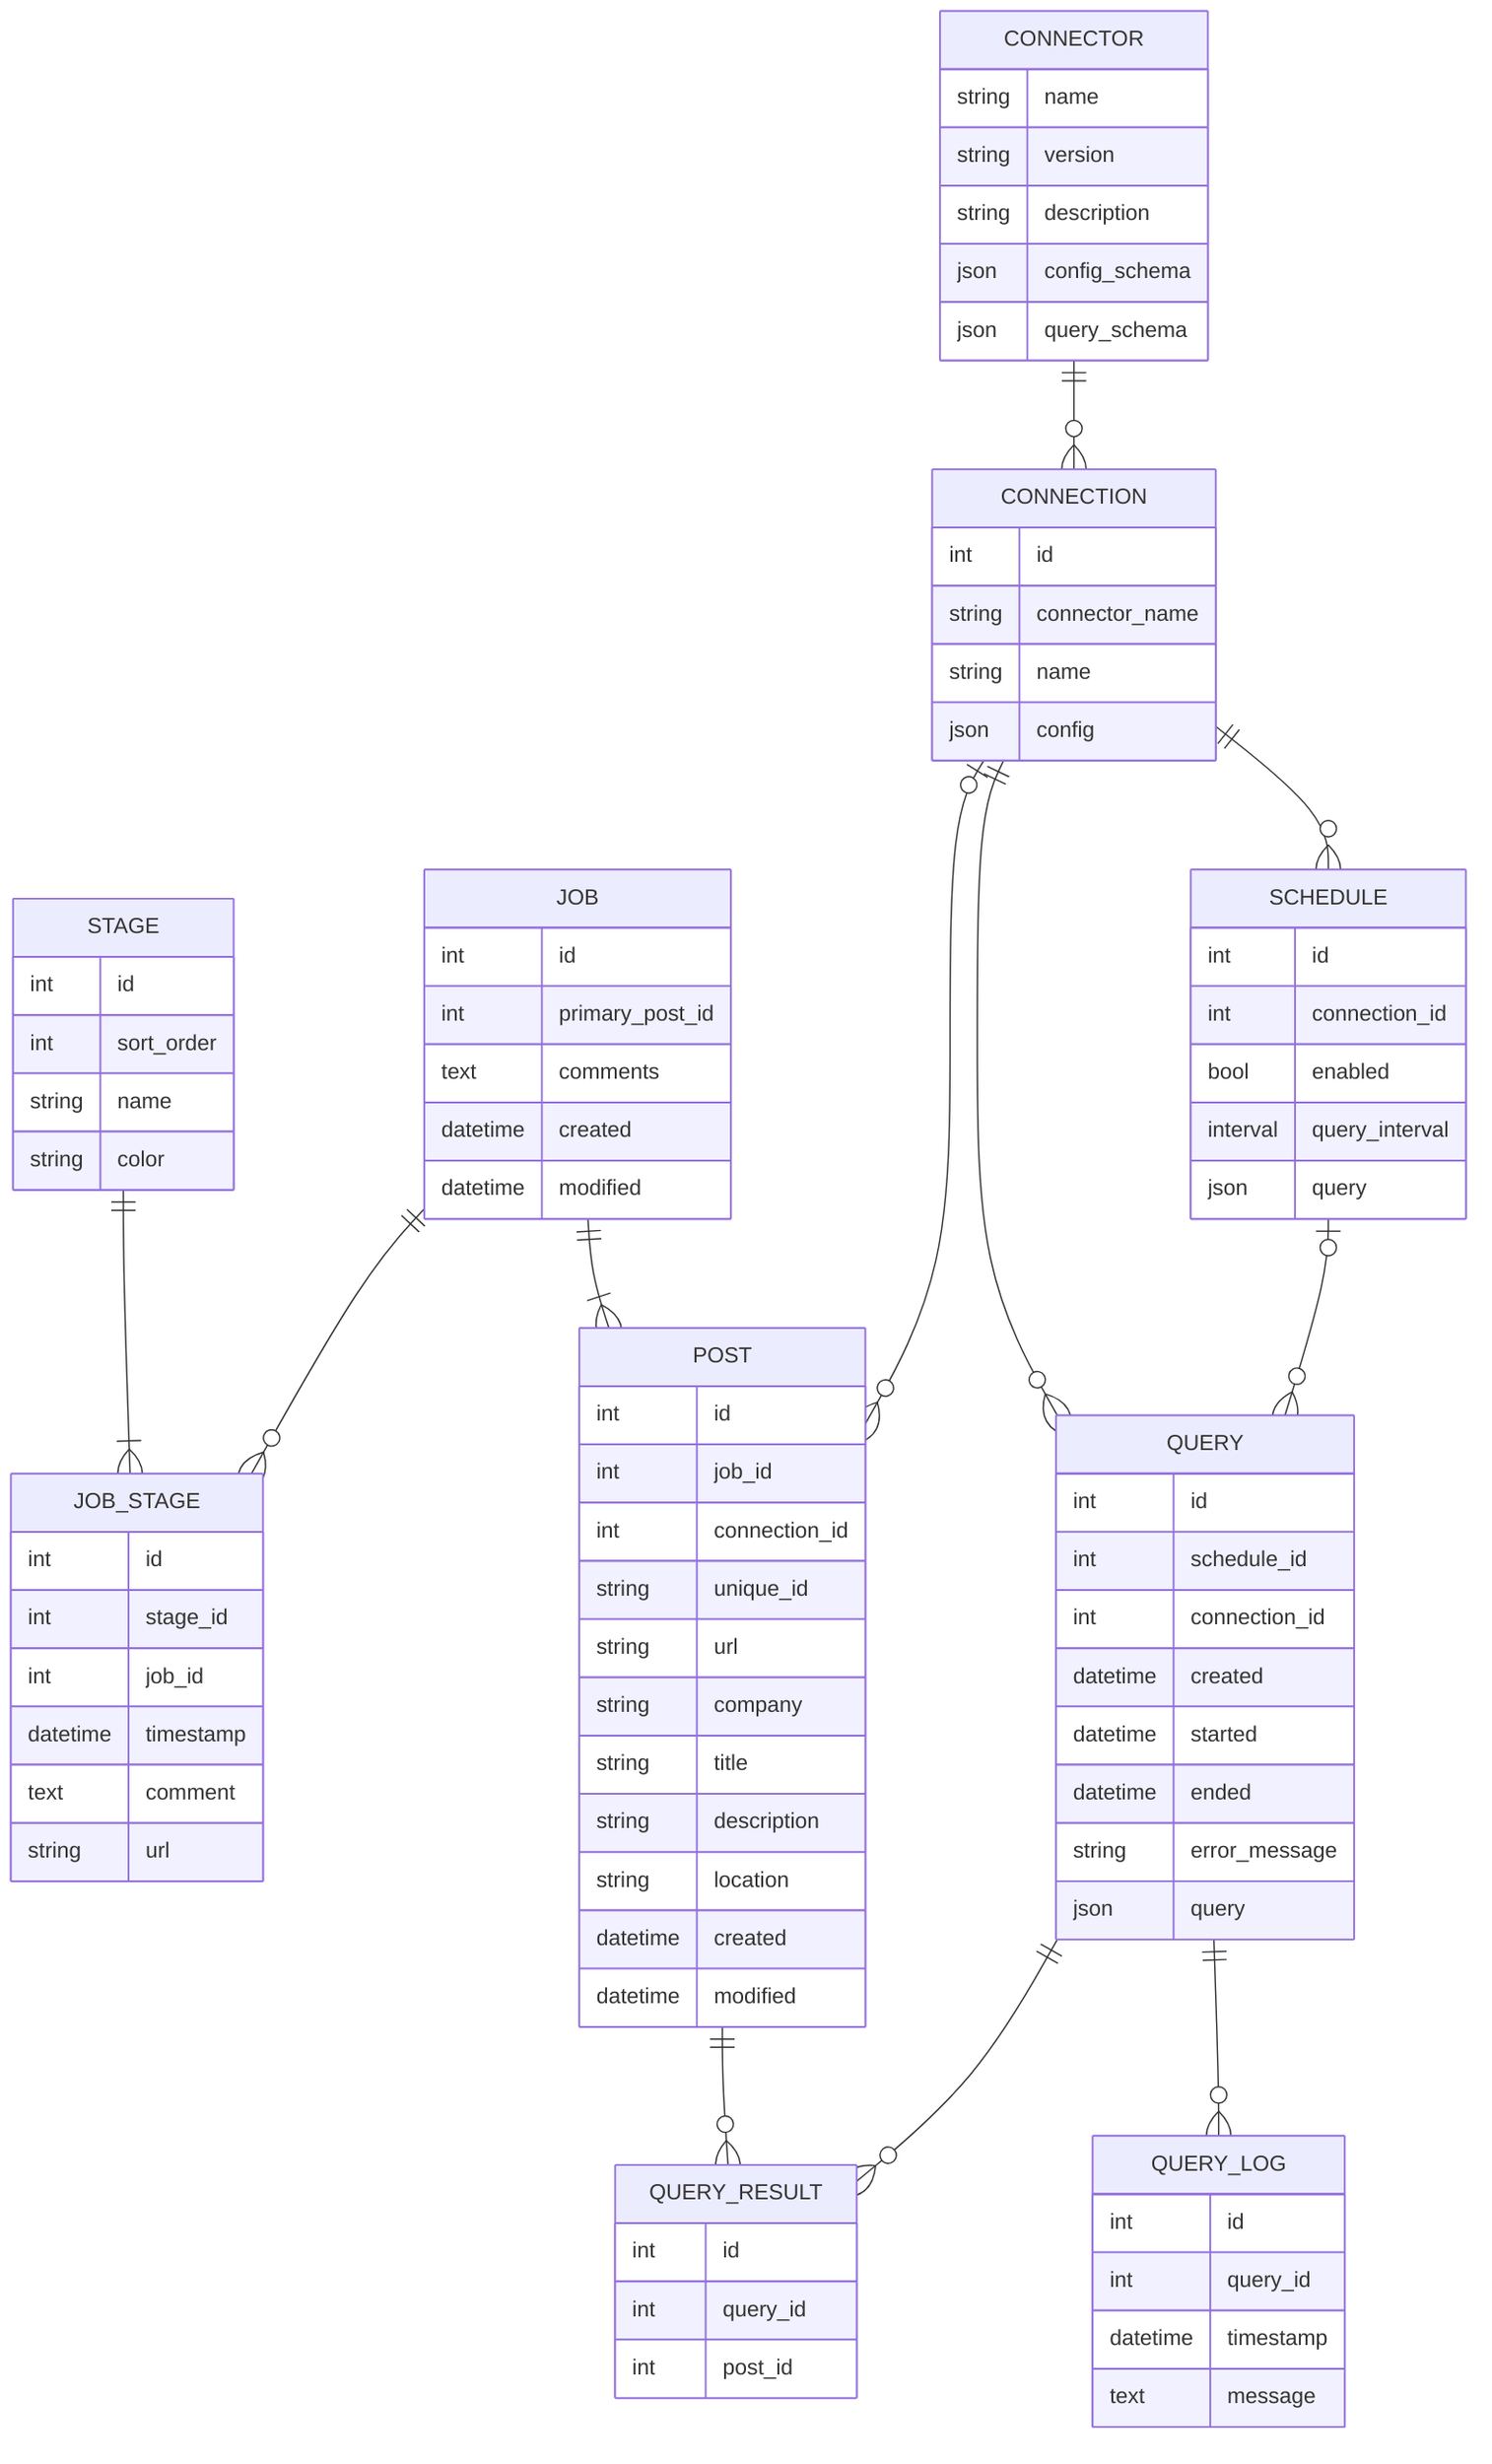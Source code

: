 erDiagram

   JOB {
       int id

       int primary_post_id
       text comments

       datetime created
       datetime modified
   }

   STAGE {
       int id
       int sort_order
       string name
       string color
   }

   JOB_STAGE {
       int id
       int stage_id
       int job_id
       datetime timestamp
       text comment
       string url
   }

   POST {
       int id

       int job_id
       int connection_id
       string unique_id

       string url
       string company
       string title
       string description
       string location

       datetime created
       datetime modified
   }

   CONNECTOR {
       string name
       string version
       string description
       json config_schema
       json query_schema
   }

   CONNECTION {
       int id
       string connector_name
       string name
       json config
   }

   SCHEDULE {
       int id
       int connection_id
       bool enabled
       interval query_interval
       json query
   }

   QUERY {
       int id
       int schedule_id
       int connection_id
       datetime created
       datetime started
       datetime ended
       string error_message
       json query
   }

   QUERY_RESULT {
       int id
       int query_id
       int post_id
   }

   QUERY_LOG {
       int id
       int query_id
       datetime timestamp
       text message
   }

   STAGE ||--|{ JOB_STAGE : ""
   JOB ||--o{ JOB_STAGE : ""
   JOB ||--|{ POST : ""
   CONNECTOR ||--o{ CONNECTION  : ""
   CONNECTION o|--o{ POST : ""
   CONNECTION ||--o{ QUERY : ""
   CONNECTION ||--o{ SCHEDULE : ""
   SCHEDULE o|--O{ QUERY : ""
   POST ||--o{ QUERY_RESULT : ""
   QUERY ||--o{ QUERY_RESULT : ""
   QUERY ||--o{ QUERY_LOG : ""